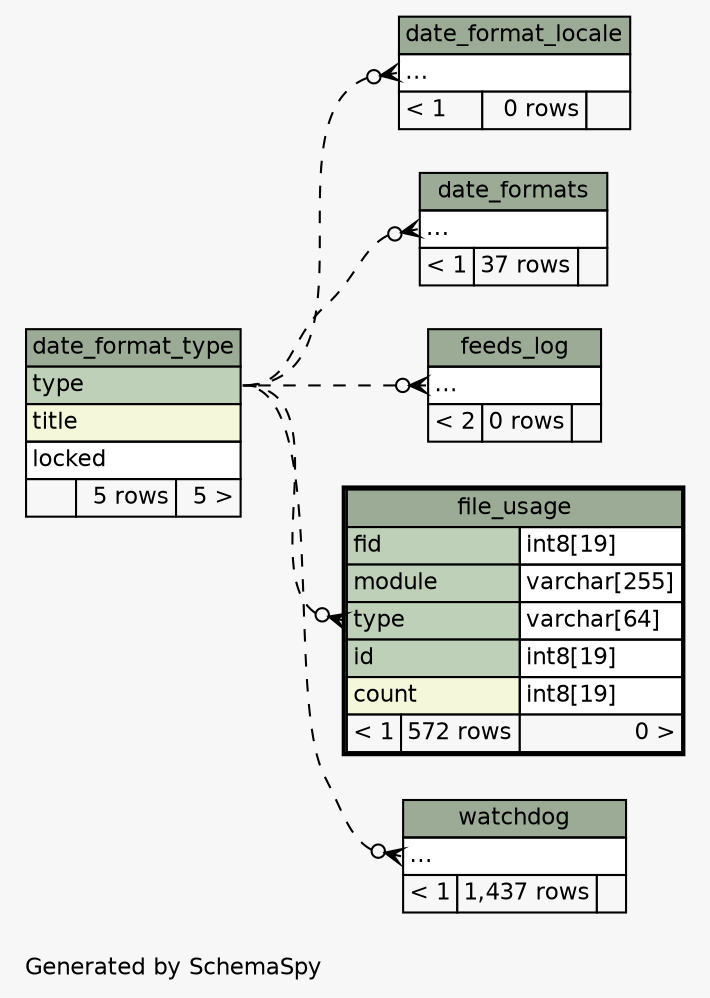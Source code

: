 // dot 2.30.1 on Mac OS X 10.8.3
// SchemaSpy rev 590
digraph "impliedTwoDegreesRelationshipsDiagram" {
  graph [
    rankdir="RL"
    bgcolor="#f7f7f7"
    label="\nGenerated by SchemaSpy"
    labeljust="l"
    nodesep="0.18"
    ranksep="0.46"
    fontname="Helvetica"
    fontsize="11"
  ];
  node [
    fontname="Helvetica"
    fontsize="11"
    shape="plaintext"
  ];
  edge [
    arrowsize="0.8"
  ];
  "date_format_locale":"elipses":w -> "date_format_type":"type":e [arrowhead=none dir=back arrowtail=crowodot style=dashed];
  "date_formats":"elipses":w -> "date_format_type":"type":e [arrowhead=none dir=back arrowtail=crowodot style=dashed];
  "feeds_log":"elipses":w -> "date_format_type":"type":e [arrowhead=none dir=back arrowtail=crowodot style=dashed];
  "file_usage":"type":w -> "date_format_type":"type":e [arrowhead=none dir=back arrowtail=crowodot style=dashed];
  "watchdog":"elipses":w -> "date_format_type":"type":e [arrowhead=none dir=back arrowtail=crowodot style=dashed];
  "date_format_locale" [
    label=<
    <TABLE BORDER="0" CELLBORDER="1" CELLSPACING="0" BGCOLOR="#ffffff">
      <TR><TD COLSPAN="3" BGCOLOR="#9bab96" ALIGN="CENTER">date_format_locale</TD></TR>
      <TR><TD PORT="elipses" COLSPAN="3" ALIGN="LEFT">...</TD></TR>
      <TR><TD ALIGN="LEFT" BGCOLOR="#f7f7f7">&lt; 1</TD><TD ALIGN="RIGHT" BGCOLOR="#f7f7f7">0 rows</TD><TD ALIGN="RIGHT" BGCOLOR="#f7f7f7">  </TD></TR>
    </TABLE>>
    URL="date_format_locale.html"
    tooltip="date_format_locale"
  ];
  "date_format_type" [
    label=<
    <TABLE BORDER="0" CELLBORDER="1" CELLSPACING="0" BGCOLOR="#ffffff">
      <TR><TD COLSPAN="3" BGCOLOR="#9bab96" ALIGN="CENTER">date_format_type</TD></TR>
      <TR><TD PORT="type" COLSPAN="3" BGCOLOR="#bed1b8" ALIGN="LEFT">type</TD></TR>
      <TR><TD PORT="title" COLSPAN="3" BGCOLOR="#f4f7da" ALIGN="LEFT">title</TD></TR>
      <TR><TD PORT="locked" COLSPAN="3" ALIGN="LEFT">locked</TD></TR>
      <TR><TD ALIGN="LEFT" BGCOLOR="#f7f7f7">  </TD><TD ALIGN="RIGHT" BGCOLOR="#f7f7f7">5 rows</TD><TD ALIGN="RIGHT" BGCOLOR="#f7f7f7">5 &gt;</TD></TR>
    </TABLE>>
    URL="date_format_type.html"
    tooltip="date_format_type"
  ];
  "date_formats" [
    label=<
    <TABLE BORDER="0" CELLBORDER="1" CELLSPACING="0" BGCOLOR="#ffffff">
      <TR><TD COLSPAN="3" BGCOLOR="#9bab96" ALIGN="CENTER">date_formats</TD></TR>
      <TR><TD PORT="elipses" COLSPAN="3" ALIGN="LEFT">...</TD></TR>
      <TR><TD ALIGN="LEFT" BGCOLOR="#f7f7f7">&lt; 1</TD><TD ALIGN="RIGHT" BGCOLOR="#f7f7f7">37 rows</TD><TD ALIGN="RIGHT" BGCOLOR="#f7f7f7">  </TD></TR>
    </TABLE>>
    URL="date_formats.html"
    tooltip="date_formats"
  ];
  "feeds_log" [
    label=<
    <TABLE BORDER="0" CELLBORDER="1" CELLSPACING="0" BGCOLOR="#ffffff">
      <TR><TD COLSPAN="3" BGCOLOR="#9bab96" ALIGN="CENTER">feeds_log</TD></TR>
      <TR><TD PORT="elipses" COLSPAN="3" ALIGN="LEFT">...</TD></TR>
      <TR><TD ALIGN="LEFT" BGCOLOR="#f7f7f7">&lt; 2</TD><TD ALIGN="RIGHT" BGCOLOR="#f7f7f7">0 rows</TD><TD ALIGN="RIGHT" BGCOLOR="#f7f7f7">  </TD></TR>
    </TABLE>>
    URL="feeds_log.html"
    tooltip="feeds_log"
  ];
  "file_usage" [
    label=<
    <TABLE BORDER="2" CELLBORDER="1" CELLSPACING="0" BGCOLOR="#ffffff">
      <TR><TD COLSPAN="3" BGCOLOR="#9bab96" ALIGN="CENTER">file_usage</TD></TR>
      <TR><TD PORT="fid" COLSPAN="2" BGCOLOR="#bed1b8" ALIGN="LEFT">fid</TD><TD PORT="fid.type" ALIGN="LEFT">int8[19]</TD></TR>
      <TR><TD PORT="module" COLSPAN="2" BGCOLOR="#bed1b8" ALIGN="LEFT">module</TD><TD PORT="module.type" ALIGN="LEFT">varchar[255]</TD></TR>
      <TR><TD PORT="type" COLSPAN="2" BGCOLOR="#bed1b8" ALIGN="LEFT">type</TD><TD PORT="type.type" ALIGN="LEFT">varchar[64]</TD></TR>
      <TR><TD PORT="id" COLSPAN="2" BGCOLOR="#bed1b8" ALIGN="LEFT">id</TD><TD PORT="id.type" ALIGN="LEFT">int8[19]</TD></TR>
      <TR><TD PORT="count" COLSPAN="2" BGCOLOR="#f4f7da" ALIGN="LEFT">count</TD><TD PORT="count.type" ALIGN="LEFT">int8[19]</TD></TR>
      <TR><TD ALIGN="LEFT" BGCOLOR="#f7f7f7">&lt; 1</TD><TD ALIGN="RIGHT" BGCOLOR="#f7f7f7">572 rows</TD><TD ALIGN="RIGHT" BGCOLOR="#f7f7f7">0 &gt;</TD></TR>
    </TABLE>>
    URL="file_usage.html"
    tooltip="file_usage"
  ];
  "watchdog" [
    label=<
    <TABLE BORDER="0" CELLBORDER="1" CELLSPACING="0" BGCOLOR="#ffffff">
      <TR><TD COLSPAN="3" BGCOLOR="#9bab96" ALIGN="CENTER">watchdog</TD></TR>
      <TR><TD PORT="elipses" COLSPAN="3" ALIGN="LEFT">...</TD></TR>
      <TR><TD ALIGN="LEFT" BGCOLOR="#f7f7f7">&lt; 1</TD><TD ALIGN="RIGHT" BGCOLOR="#f7f7f7">1,437 rows</TD><TD ALIGN="RIGHT" BGCOLOR="#f7f7f7">  </TD></TR>
    </TABLE>>
    URL="watchdog.html"
    tooltip="watchdog"
  ];
}
